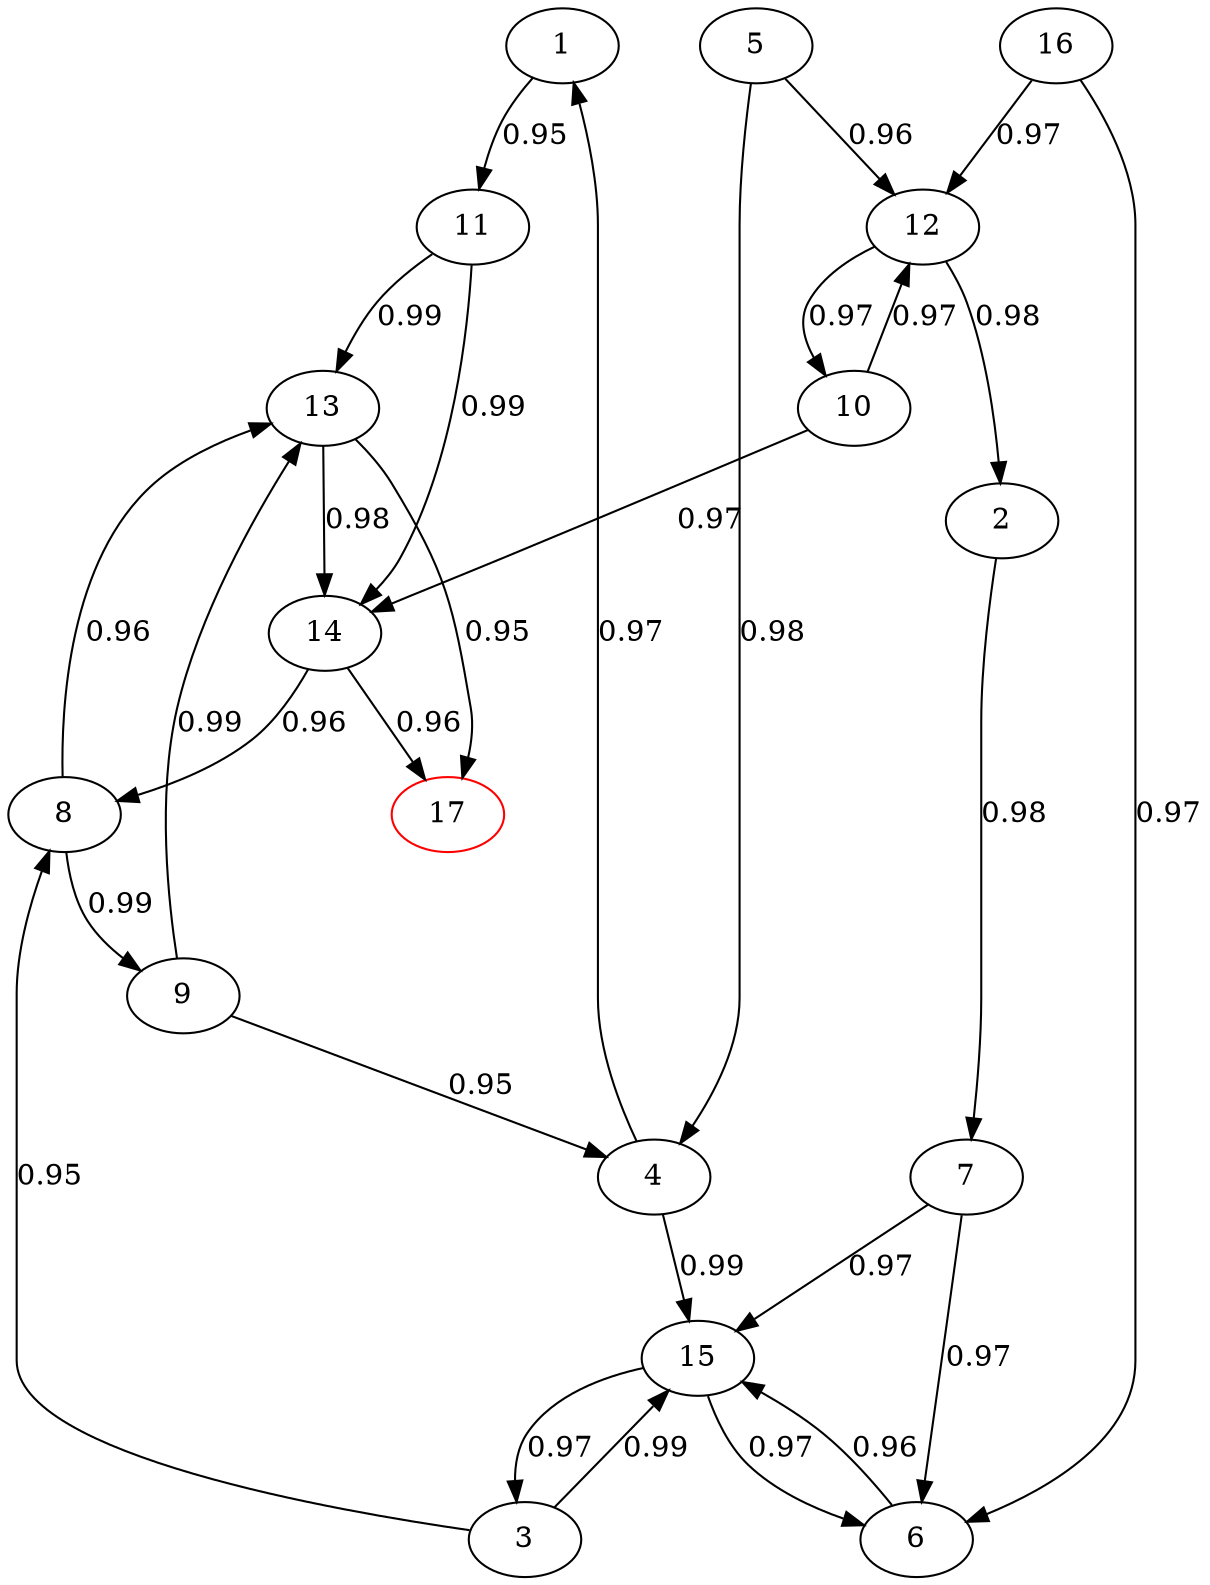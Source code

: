 digraph hello {
1
2
3
4
5
6
7
8
9
10
11
12
13
14
15
16
17 [color=Red]
1 -> 11 [label="0.95"]
2 -> 7 [label="0.98"]
3 -> 8 [label="0.95"]
3 -> 15 [label="0.99"]
4 -> 1 [label="0.97"]
4 -> 15 [label="0.99"]
5 -> 4 [label="0.98"]
5 -> 12 [label="0.96"]
6 -> 15 [label="0.96"]
7 -> 6 [label="0.97"]
7 -> 15 [label="0.97"]
8 -> 9 [label="0.99"]
8 -> 13 [label="0.96"]
9 -> 4 [label="0.95"]
9 -> 13 [label="0.99"]
10 -> 12 [label="0.97"]
10 -> 14 [label="0.97"]
11 -> 13 [label="0.99"]
11 -> 14 [label="0.99"]
12 -> 2 [label="0.98"]
12 -> 10 [label="0.97"]
13 -> 14 [label="0.98"]
13 -> 17 [label="0.95"]
14 -> 8 [label="0.96"]
14 -> 17 [label="0.96"]
15 -> 3 [label="0.97"]
15 -> 6 [label="0.97"]
16 -> 6 [label="0.97"]
16 -> 12 [label="0.97"]
}